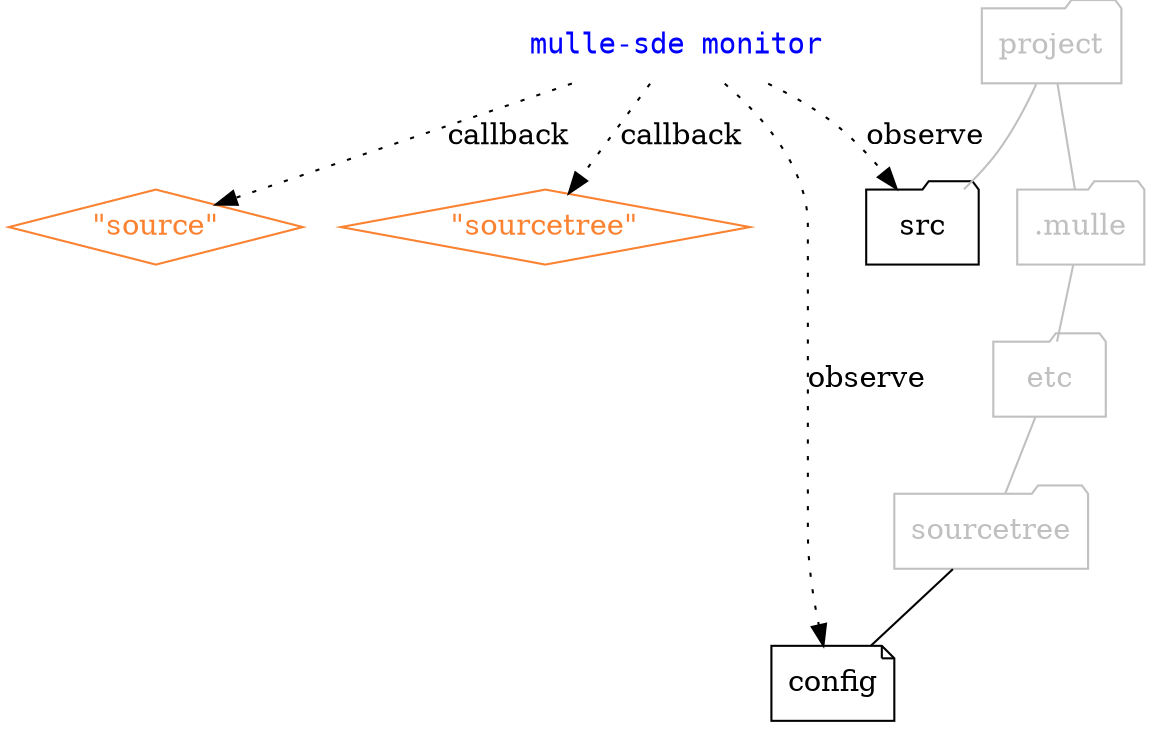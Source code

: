 digraph G {
    graph [rankdir = TD];

    node[shape=record];

    { rank = same; "mulle-sde monitor" };
    { rank = same; "src", ".mulle" };

    "project"            [ shape="folder", color="gray", fontcolor="gray"]
    "src"                [ shape="folder"]
    ".mulle"             [ shape="folder", color="gray", fontcolor="gray"]
    "etc"                [ shape="folder", color="gray", fontcolor="gray"]
    "sourcetree f"       [ label="sourcetree", shape="folder", color="gray", fontcolor="gray"]
    "config"             [ shape="note"]

    "project"            -> "src"           [ arrowhead="none", color="gray", fontcolor="gray"]
    "project"            -> ".mulle"        [ arrowhead="none", color="gray", fontcolor="gray"]
    ".mulle"             -> "etc"           [ arrowhead="none", color="gray", fontcolor="gray"]
    "etc"                -> "sourcetree f"  [ arrowhead="none", color="gray", fontcolor="gray"]
    "sourcetree f"  -> "config"             [ arrowhead="none" ]

    "source"               [ shape="diamond", color="#fa8231", fontcolor="#fa8231", label="\"source\"" ]
    "sourcetree"           [ shape="diamond", color="#fa8231", fontcolor="#fa8231", label="\"sourcetree\"" ]
    "mulle-sde monitor"    [ shape="none", fontname="monospace", fontcolor="blue"]

    "mulle-sde monitor"  -> "source"      [ style="dotted", label="callback" ]
    "mulle-sde monitor"  -> "sourcetree"  [ style="dotted", label="callback" ]

    "mulle-sde monitor"  -> "src"    [ style="dotted", label="observe" ]
    "mulle-sde monitor"  -> "config" [ style="dotted", label="observe" ]
}
